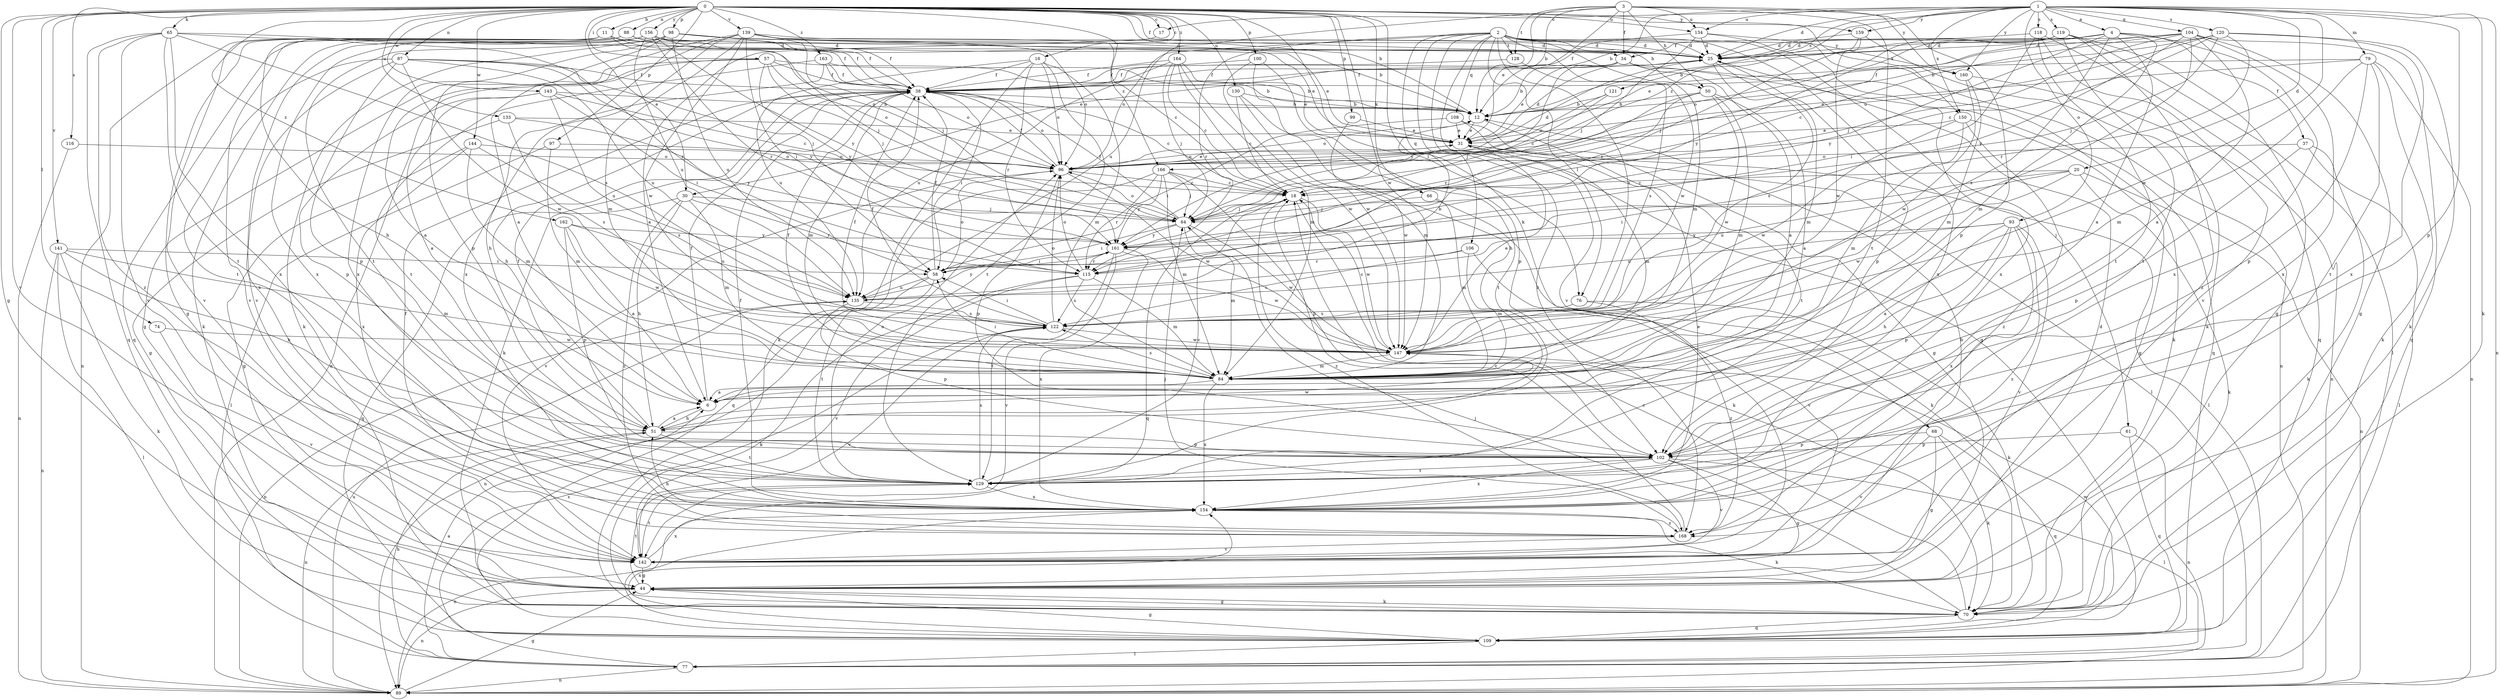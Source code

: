 strict digraph  {
0;
1;
2;
3;
4;
6;
11;
12;
16;
17;
18;
20;
25;
30;
31;
34;
37;
38;
44;
50;
51;
57;
58;
61;
64;
65;
66;
68;
70;
74;
76;
77;
79;
84;
87;
88;
89;
93;
96;
97;
98;
99;
100;
102;
104;
106;
108;
109;
115;
116;
118;
119;
120;
121;
122;
128;
129;
130;
133;
134;
135;
139;
141;
142;
143;
144;
147;
150;
154;
156;
159;
160;
161;
162;
163;
164;
166;
168;
0 -> 11  [label=b];
0 -> 12  [label=b];
0 -> 16  [label=c];
0 -> 17  [label=c];
0 -> 30  [label=e];
0 -> 34  [label=f];
0 -> 44  [label=g];
0 -> 57  [label=i];
0 -> 65  [label=k];
0 -> 66  [label=k];
0 -> 68  [label=k];
0 -> 74  [label=l];
0 -> 76  [label=l];
0 -> 87  [label=n];
0 -> 88  [label=n];
0 -> 97  [label=p];
0 -> 98  [label=p];
0 -> 99  [label=p];
0 -> 100  [label=p];
0 -> 116  [label=s];
0 -> 130  [label=u];
0 -> 133  [label=u];
0 -> 134  [label=u];
0 -> 139  [label=v];
0 -> 141  [label=v];
0 -> 142  [label=v];
0 -> 143  [label=w];
0 -> 144  [label=w];
0 -> 147  [label=w];
0 -> 150  [label=x];
0 -> 156  [label=y];
0 -> 159  [label=y];
0 -> 162  [label=z];
0 -> 163  [label=z];
0 -> 164  [label=z];
0 -> 166  [label=z];
1 -> 4  [label=a];
1 -> 12  [label=b];
1 -> 17  [label=c];
1 -> 20  [label=d];
1 -> 25  [label=d];
1 -> 70  [label=k];
1 -> 79  [label=m];
1 -> 89  [label=n];
1 -> 93  [label=o];
1 -> 102  [label=p];
1 -> 104  [label=q];
1 -> 118  [label=s];
1 -> 119  [label=s];
1 -> 120  [label=s];
1 -> 121  [label=s];
1 -> 134  [label=u];
1 -> 147  [label=w];
1 -> 150  [label=x];
1 -> 159  [label=y];
1 -> 160  [label=y];
1 -> 166  [label=z];
2 -> 25  [label=d];
2 -> 50  [label=h];
2 -> 61  [label=j];
2 -> 76  [label=l];
2 -> 84  [label=m];
2 -> 96  [label=o];
2 -> 106  [label=q];
2 -> 108  [label=q];
2 -> 109  [label=q];
2 -> 115  [label=r];
2 -> 122  [label=s];
2 -> 128  [label=t];
2 -> 142  [label=v];
2 -> 147  [label=w];
2 -> 154  [label=x];
2 -> 160  [label=y];
2 -> 168  [label=z];
3 -> 12  [label=b];
3 -> 30  [label=e];
3 -> 31  [label=e];
3 -> 34  [label=f];
3 -> 50  [label=h];
3 -> 102  [label=p];
3 -> 128  [label=t];
3 -> 129  [label=t];
3 -> 134  [label=u];
3 -> 135  [label=u];
3 -> 160  [label=y];
4 -> 6  [label=a];
4 -> 25  [label=d];
4 -> 34  [label=f];
4 -> 37  [label=f];
4 -> 64  [label=j];
4 -> 84  [label=m];
4 -> 122  [label=s];
4 -> 154  [label=x];
4 -> 161  [label=y];
6 -> 38  [label=f];
6 -> 51  [label=h];
11 -> 25  [label=d];
11 -> 31  [label=e];
11 -> 38  [label=f];
11 -> 51  [label=h];
11 -> 89  [label=n];
11 -> 96  [label=o];
11 -> 142  [label=v];
12 -> 31  [label=e];
12 -> 96  [label=o];
12 -> 129  [label=t];
16 -> 38  [label=f];
16 -> 70  [label=k];
16 -> 84  [label=m];
16 -> 96  [label=o];
16 -> 115  [label=r];
16 -> 129  [label=t];
16 -> 135  [label=u];
17 -> 6  [label=a];
18 -> 64  [label=j];
18 -> 70  [label=k];
18 -> 109  [label=q];
18 -> 147  [label=w];
18 -> 168  [label=z];
20 -> 18  [label=c];
20 -> 58  [label=i];
20 -> 70  [label=k];
20 -> 89  [label=n];
20 -> 135  [label=u];
20 -> 147  [label=w];
25 -> 38  [label=f];
25 -> 84  [label=m];
25 -> 102  [label=p];
25 -> 122  [label=s];
30 -> 51  [label=h];
30 -> 64  [label=j];
30 -> 84  [label=m];
30 -> 109  [label=q];
30 -> 115  [label=r];
30 -> 168  [label=z];
31 -> 25  [label=d];
31 -> 77  [label=l];
31 -> 84  [label=m];
31 -> 96  [label=o];
34 -> 6  [label=a];
34 -> 12  [label=b];
34 -> 31  [label=e];
34 -> 38  [label=f];
34 -> 70  [label=k];
34 -> 109  [label=q];
34 -> 161  [label=y];
37 -> 70  [label=k];
37 -> 77  [label=l];
37 -> 96  [label=o];
37 -> 102  [label=p];
38 -> 12  [label=b];
38 -> 18  [label=c];
38 -> 51  [label=h];
38 -> 58  [label=i];
38 -> 70  [label=k];
38 -> 84  [label=m];
38 -> 96  [label=o];
44 -> 25  [label=d];
44 -> 70  [label=k];
44 -> 89  [label=n];
44 -> 129  [label=t];
50 -> 6  [label=a];
50 -> 12  [label=b];
50 -> 64  [label=j];
50 -> 84  [label=m];
50 -> 115  [label=r];
50 -> 147  [label=w];
51 -> 6  [label=a];
51 -> 38  [label=f];
51 -> 89  [label=n];
51 -> 102  [label=p];
51 -> 129  [label=t];
51 -> 147  [label=w];
57 -> 6  [label=a];
57 -> 12  [label=b];
57 -> 38  [label=f];
57 -> 44  [label=g];
57 -> 64  [label=j];
57 -> 96  [label=o];
57 -> 161  [label=y];
58 -> 38  [label=f];
58 -> 89  [label=n];
58 -> 96  [label=o];
58 -> 129  [label=t];
58 -> 135  [label=u];
61 -> 89  [label=n];
61 -> 102  [label=p];
61 -> 109  [label=q];
64 -> 38  [label=f];
64 -> 58  [label=i];
64 -> 84  [label=m];
64 -> 96  [label=o];
64 -> 147  [label=w];
64 -> 161  [label=y];
65 -> 25  [label=d];
65 -> 109  [label=q];
65 -> 115  [label=r];
65 -> 122  [label=s];
65 -> 129  [label=t];
65 -> 142  [label=v];
65 -> 154  [label=x];
65 -> 168  [label=z];
66 -> 64  [label=j];
66 -> 70  [label=k];
66 -> 84  [label=m];
68 -> 44  [label=g];
68 -> 70  [label=k];
68 -> 102  [label=p];
68 -> 109  [label=q];
68 -> 142  [label=v];
70 -> 18  [label=c];
70 -> 44  [label=g];
70 -> 64  [label=j];
70 -> 109  [label=q];
74 -> 142  [label=v];
74 -> 147  [label=w];
76 -> 70  [label=k];
76 -> 122  [label=s];
76 -> 168  [label=z];
77 -> 6  [label=a];
77 -> 51  [label=h];
77 -> 89  [label=n];
77 -> 122  [label=s];
79 -> 31  [label=e];
79 -> 38  [label=f];
79 -> 70  [label=k];
79 -> 84  [label=m];
79 -> 89  [label=n];
79 -> 102  [label=p];
79 -> 129  [label=t];
84 -> 6  [label=a];
84 -> 38  [label=f];
84 -> 58  [label=i];
84 -> 122  [label=s];
84 -> 154  [label=x];
87 -> 38  [label=f];
87 -> 64  [label=j];
87 -> 102  [label=p];
87 -> 129  [label=t];
87 -> 135  [label=u];
87 -> 147  [label=w];
87 -> 154  [label=x];
87 -> 161  [label=y];
88 -> 25  [label=d];
88 -> 38  [label=f];
88 -> 44  [label=g];
88 -> 109  [label=q];
88 -> 142  [label=v];
89 -> 44  [label=g];
89 -> 135  [label=u];
93 -> 6  [label=a];
93 -> 51  [label=h];
93 -> 102  [label=p];
93 -> 135  [label=u];
93 -> 142  [label=v];
93 -> 154  [label=x];
93 -> 161  [label=y];
93 -> 168  [label=z];
96 -> 18  [label=c];
96 -> 25  [label=d];
96 -> 31  [label=e];
96 -> 38  [label=f];
96 -> 102  [label=p];
96 -> 142  [label=v];
96 -> 147  [label=w];
97 -> 77  [label=l];
97 -> 84  [label=m];
97 -> 96  [label=o];
98 -> 25  [label=d];
98 -> 31  [label=e];
98 -> 38  [label=f];
98 -> 70  [label=k];
98 -> 102  [label=p];
98 -> 129  [label=t];
98 -> 135  [label=u];
98 -> 154  [label=x];
99 -> 31  [label=e];
99 -> 147  [label=w];
100 -> 38  [label=f];
100 -> 51  [label=h];
100 -> 102  [label=p];
100 -> 147  [label=w];
102 -> 44  [label=g];
102 -> 77  [label=l];
102 -> 129  [label=t];
102 -> 142  [label=v];
102 -> 154  [label=x];
104 -> 6  [label=a];
104 -> 18  [label=c];
104 -> 25  [label=d];
104 -> 31  [label=e];
104 -> 44  [label=g];
104 -> 64  [label=j];
104 -> 109  [label=q];
104 -> 122  [label=s];
104 -> 154  [label=x];
104 -> 161  [label=y];
106 -> 84  [label=m];
106 -> 115  [label=r];
106 -> 122  [label=s];
106 -> 142  [label=v];
108 -> 31  [label=e];
108 -> 44  [label=g];
108 -> 58  [label=i];
108 -> 77  [label=l];
109 -> 44  [label=g];
109 -> 77  [label=l];
109 -> 147  [label=w];
109 -> 154  [label=x];
115 -> 70  [label=k];
115 -> 84  [label=m];
115 -> 96  [label=o];
115 -> 122  [label=s];
115 -> 142  [label=v];
116 -> 89  [label=n];
116 -> 96  [label=o];
118 -> 25  [label=d];
118 -> 58  [label=i];
118 -> 109  [label=q];
118 -> 129  [label=t];
118 -> 142  [label=v];
119 -> 12  [label=b];
119 -> 25  [label=d];
119 -> 44  [label=g];
119 -> 77  [label=l];
119 -> 96  [label=o];
119 -> 129  [label=t];
119 -> 161  [label=y];
119 -> 168  [label=z];
120 -> 12  [label=b];
120 -> 18  [label=c];
120 -> 25  [label=d];
120 -> 64  [label=j];
120 -> 70  [label=k];
120 -> 96  [label=o];
120 -> 115  [label=r];
120 -> 154  [label=x];
121 -> 12  [label=b];
121 -> 18  [label=c];
121 -> 96  [label=o];
122 -> 38  [label=f];
122 -> 58  [label=i];
122 -> 96  [label=o];
122 -> 142  [label=v];
122 -> 147  [label=w];
128 -> 38  [label=f];
128 -> 122  [label=s];
129 -> 18  [label=c];
129 -> 96  [label=o];
129 -> 122  [label=s];
129 -> 154  [label=x];
130 -> 12  [label=b];
130 -> 18  [label=c];
130 -> 84  [label=m];
130 -> 129  [label=t];
133 -> 31  [label=e];
133 -> 44  [label=g];
133 -> 122  [label=s];
133 -> 161  [label=y];
134 -> 25  [label=d];
134 -> 38  [label=f];
134 -> 64  [label=j];
134 -> 89  [label=n];
134 -> 154  [label=x];
135 -> 12  [label=b];
135 -> 89  [label=n];
135 -> 102  [label=p];
135 -> 122  [label=s];
135 -> 161  [label=y];
139 -> 6  [label=a];
139 -> 12  [label=b];
139 -> 18  [label=c];
139 -> 25  [label=d];
139 -> 58  [label=i];
139 -> 64  [label=j];
139 -> 84  [label=m];
139 -> 89  [label=n];
139 -> 96  [label=o];
139 -> 147  [label=w];
139 -> 154  [label=x];
141 -> 51  [label=h];
141 -> 58  [label=i];
141 -> 70  [label=k];
141 -> 77  [label=l];
141 -> 84  [label=m];
141 -> 89  [label=n];
142 -> 12  [label=b];
142 -> 44  [label=g];
142 -> 129  [label=t];
142 -> 154  [label=x];
143 -> 6  [label=a];
143 -> 12  [label=b];
143 -> 18  [label=c];
143 -> 58  [label=i];
143 -> 102  [label=p];
143 -> 135  [label=u];
144 -> 44  [label=g];
144 -> 84  [label=m];
144 -> 96  [label=o];
144 -> 122  [label=s];
144 -> 154  [label=x];
147 -> 18  [label=c];
147 -> 31  [label=e];
147 -> 38  [label=f];
147 -> 84  [label=m];
150 -> 31  [label=e];
150 -> 44  [label=g];
150 -> 84  [label=m];
150 -> 147  [label=w];
150 -> 168  [label=z];
154 -> 31  [label=e];
154 -> 38  [label=f];
154 -> 70  [label=k];
154 -> 89  [label=n];
154 -> 168  [label=z];
156 -> 25  [label=d];
156 -> 38  [label=f];
156 -> 64  [label=j];
156 -> 70  [label=k];
156 -> 115  [label=r];
156 -> 135  [label=u];
156 -> 142  [label=v];
156 -> 154  [label=x];
156 -> 161  [label=y];
159 -> 25  [label=d];
159 -> 70  [label=k];
159 -> 115  [label=r];
159 -> 147  [label=w];
160 -> 84  [label=m];
160 -> 89  [label=n];
160 -> 147  [label=w];
161 -> 58  [label=i];
161 -> 115  [label=r];
161 -> 129  [label=t];
161 -> 142  [label=v];
161 -> 147  [label=w];
161 -> 154  [label=x];
162 -> 6  [label=a];
162 -> 102  [label=p];
162 -> 135  [label=u];
162 -> 147  [label=w];
162 -> 161  [label=y];
163 -> 12  [label=b];
163 -> 38  [label=f];
163 -> 51  [label=h];
163 -> 96  [label=o];
163 -> 129  [label=t];
164 -> 18  [label=c];
164 -> 31  [label=e];
164 -> 38  [label=f];
164 -> 64  [label=j];
164 -> 84  [label=m];
164 -> 135  [label=u];
164 -> 147  [label=w];
166 -> 18  [label=c];
166 -> 64  [label=j];
166 -> 84  [label=m];
166 -> 102  [label=p];
166 -> 109  [label=q];
166 -> 115  [label=r];
166 -> 161  [label=y];
168 -> 18  [label=c];
168 -> 38  [label=f];
168 -> 51  [label=h];
168 -> 64  [label=j];
168 -> 142  [label=v];
}
